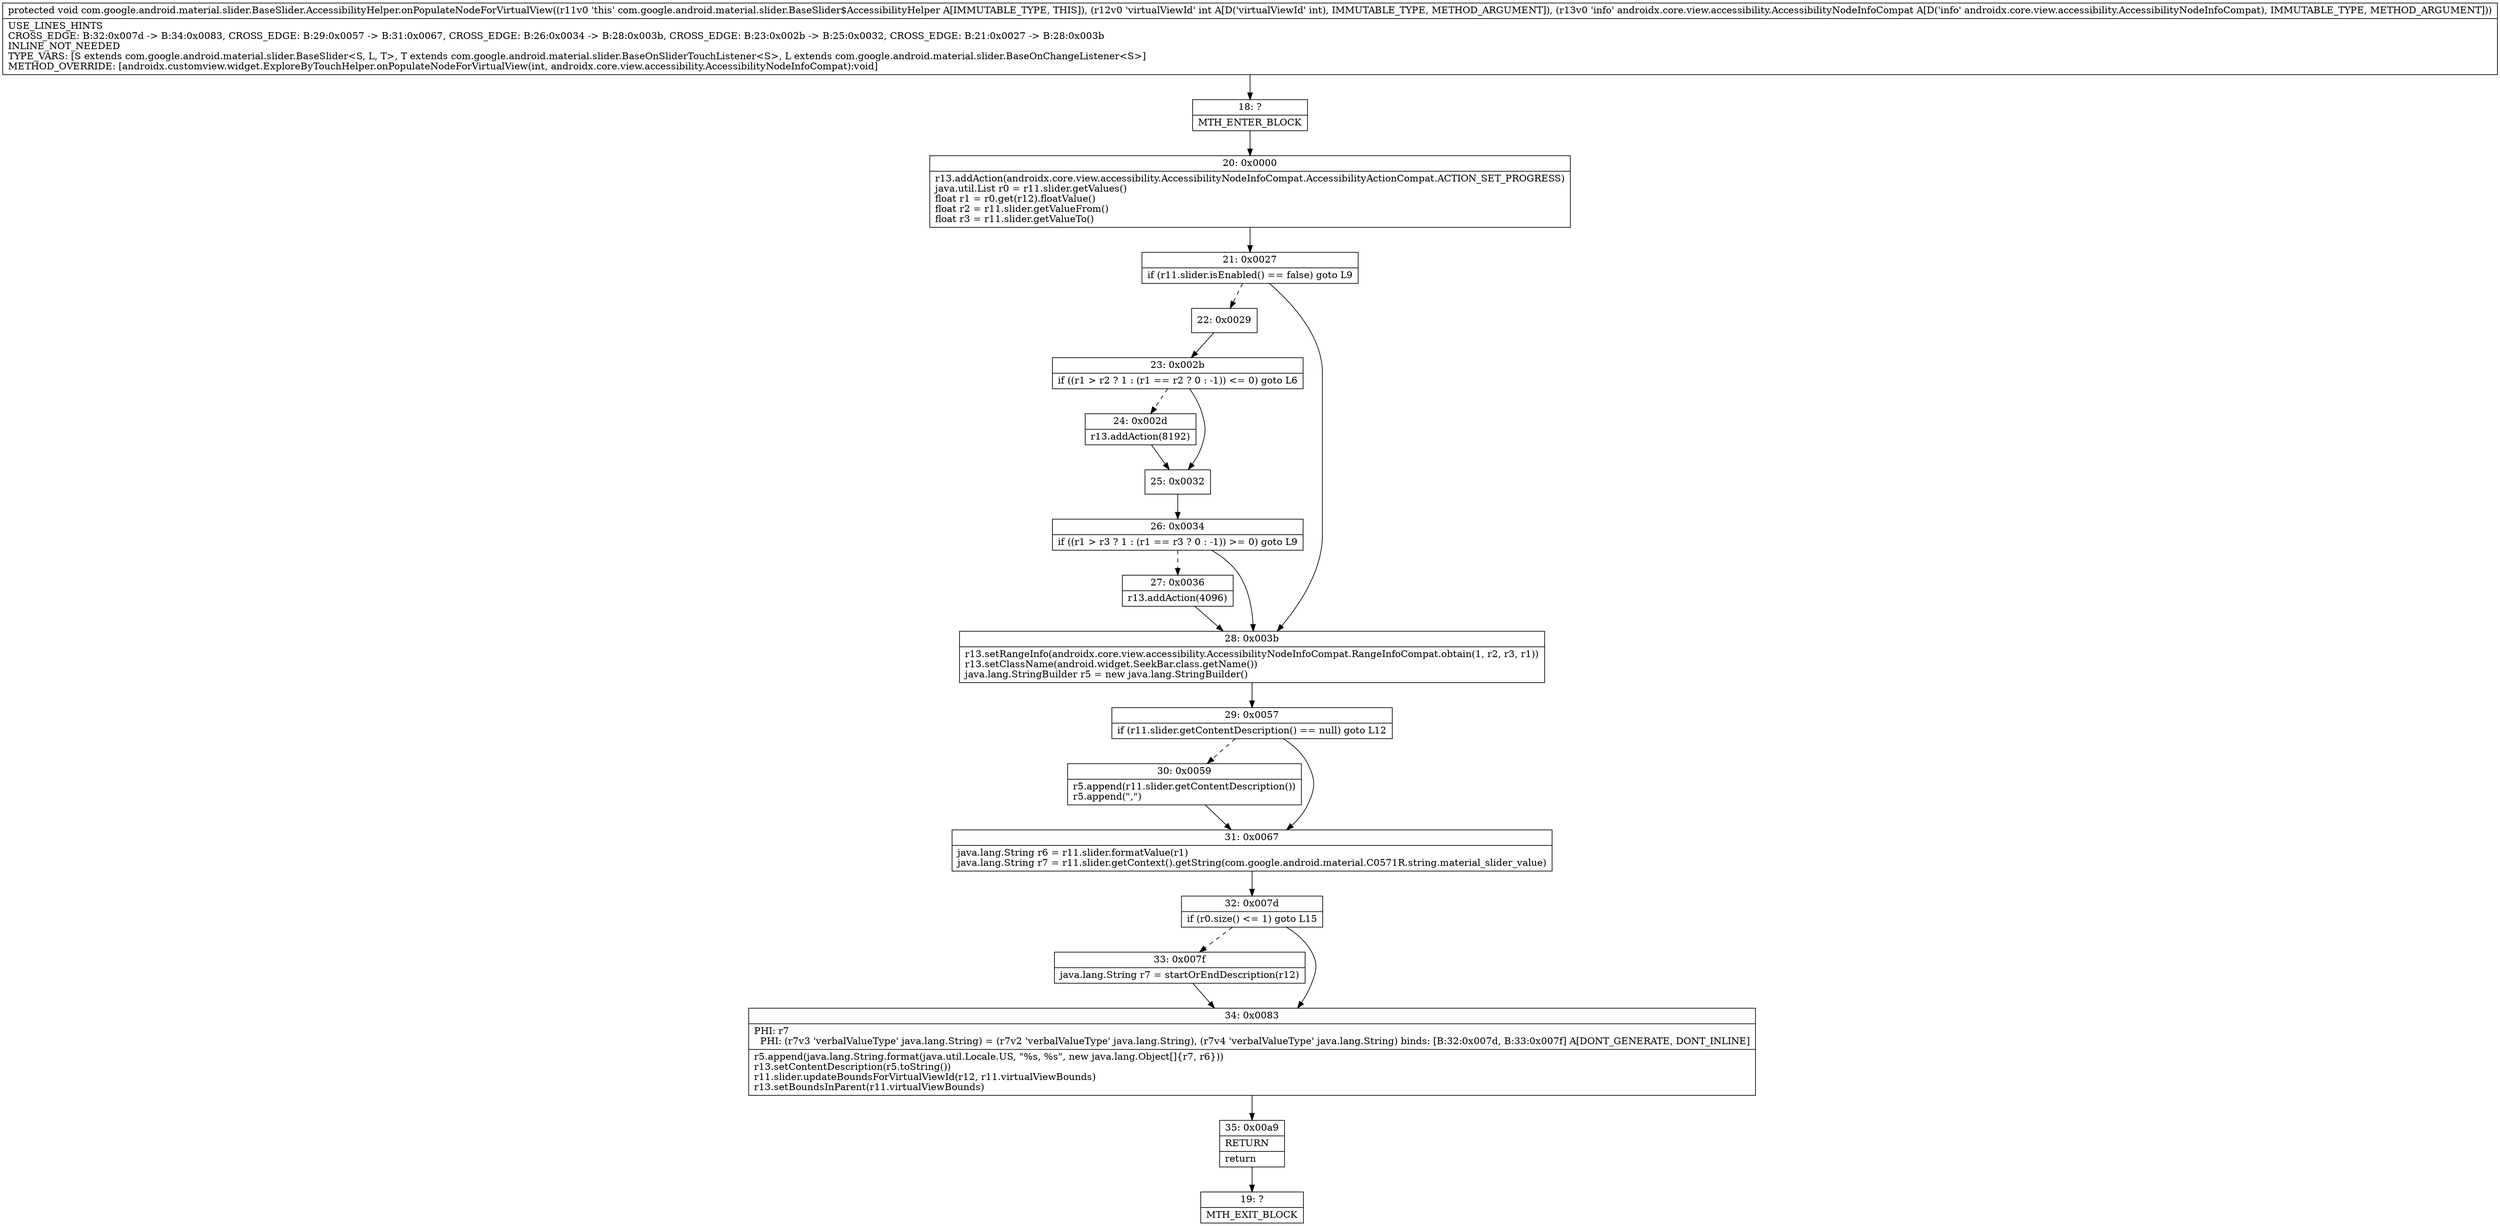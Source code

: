 digraph "CFG forcom.google.android.material.slider.BaseSlider.AccessibilityHelper.onPopulateNodeForVirtualView(ILandroidx\/core\/view\/accessibility\/AccessibilityNodeInfoCompat;)V" {
Node_18 [shape=record,label="{18\:\ ?|MTH_ENTER_BLOCK\l}"];
Node_20 [shape=record,label="{20\:\ 0x0000|r13.addAction(androidx.core.view.accessibility.AccessibilityNodeInfoCompat.AccessibilityActionCompat.ACTION_SET_PROGRESS)\ljava.util.List r0 = r11.slider.getValues()\lfloat r1 = r0.get(r12).floatValue()\lfloat r2 = r11.slider.getValueFrom()\lfloat r3 = r11.slider.getValueTo()\l}"];
Node_21 [shape=record,label="{21\:\ 0x0027|if (r11.slider.isEnabled() == false) goto L9\l}"];
Node_22 [shape=record,label="{22\:\ 0x0029}"];
Node_23 [shape=record,label="{23\:\ 0x002b|if ((r1 \> r2 ? 1 : (r1 == r2 ? 0 : \-1)) \<= 0) goto L6\l}"];
Node_24 [shape=record,label="{24\:\ 0x002d|r13.addAction(8192)\l}"];
Node_25 [shape=record,label="{25\:\ 0x0032}"];
Node_26 [shape=record,label="{26\:\ 0x0034|if ((r1 \> r3 ? 1 : (r1 == r3 ? 0 : \-1)) \>= 0) goto L9\l}"];
Node_27 [shape=record,label="{27\:\ 0x0036|r13.addAction(4096)\l}"];
Node_28 [shape=record,label="{28\:\ 0x003b|r13.setRangeInfo(androidx.core.view.accessibility.AccessibilityNodeInfoCompat.RangeInfoCompat.obtain(1, r2, r3, r1))\lr13.setClassName(android.widget.SeekBar.class.getName())\ljava.lang.StringBuilder r5 = new java.lang.StringBuilder()\l}"];
Node_29 [shape=record,label="{29\:\ 0x0057|if (r11.slider.getContentDescription() == null) goto L12\l}"];
Node_30 [shape=record,label="{30\:\ 0x0059|r5.append(r11.slider.getContentDescription())\lr5.append(\",\")\l}"];
Node_31 [shape=record,label="{31\:\ 0x0067|java.lang.String r6 = r11.slider.formatValue(r1)\ljava.lang.String r7 = r11.slider.getContext().getString(com.google.android.material.C0571R.string.material_slider_value)\l}"];
Node_32 [shape=record,label="{32\:\ 0x007d|if (r0.size() \<= 1) goto L15\l}"];
Node_33 [shape=record,label="{33\:\ 0x007f|java.lang.String r7 = startOrEndDescription(r12)\l}"];
Node_34 [shape=record,label="{34\:\ 0x0083|PHI: r7 \l  PHI: (r7v3 'verbalValueType' java.lang.String) = (r7v2 'verbalValueType' java.lang.String), (r7v4 'verbalValueType' java.lang.String) binds: [B:32:0x007d, B:33:0x007f] A[DONT_GENERATE, DONT_INLINE]\l|r5.append(java.lang.String.format(java.util.Locale.US, \"%s, %s\", new java.lang.Object[]\{r7, r6\}))\lr13.setContentDescription(r5.toString())\lr11.slider.updateBoundsForVirtualViewId(r12, r11.virtualViewBounds)\lr13.setBoundsInParent(r11.virtualViewBounds)\l}"];
Node_35 [shape=record,label="{35\:\ 0x00a9|RETURN\l|return\l}"];
Node_19 [shape=record,label="{19\:\ ?|MTH_EXIT_BLOCK\l}"];
MethodNode[shape=record,label="{protected void com.google.android.material.slider.BaseSlider.AccessibilityHelper.onPopulateNodeForVirtualView((r11v0 'this' com.google.android.material.slider.BaseSlider$AccessibilityHelper A[IMMUTABLE_TYPE, THIS]), (r12v0 'virtualViewId' int A[D('virtualViewId' int), IMMUTABLE_TYPE, METHOD_ARGUMENT]), (r13v0 'info' androidx.core.view.accessibility.AccessibilityNodeInfoCompat A[D('info' androidx.core.view.accessibility.AccessibilityNodeInfoCompat), IMMUTABLE_TYPE, METHOD_ARGUMENT]))  | USE_LINES_HINTS\lCROSS_EDGE: B:32:0x007d \-\> B:34:0x0083, CROSS_EDGE: B:29:0x0057 \-\> B:31:0x0067, CROSS_EDGE: B:26:0x0034 \-\> B:28:0x003b, CROSS_EDGE: B:23:0x002b \-\> B:25:0x0032, CROSS_EDGE: B:21:0x0027 \-\> B:28:0x003b\lINLINE_NOT_NEEDED\lTYPE_VARS: [S extends com.google.android.material.slider.BaseSlider\<S, L, T\>, T extends com.google.android.material.slider.BaseOnSliderTouchListener\<S\>, L extends com.google.android.material.slider.BaseOnChangeListener\<S\>]\lMETHOD_OVERRIDE: [androidx.customview.widget.ExploreByTouchHelper.onPopulateNodeForVirtualView(int, androidx.core.view.accessibility.AccessibilityNodeInfoCompat):void]\l}"];
MethodNode -> Node_18;Node_18 -> Node_20;
Node_20 -> Node_21;
Node_21 -> Node_22[style=dashed];
Node_21 -> Node_28;
Node_22 -> Node_23;
Node_23 -> Node_24[style=dashed];
Node_23 -> Node_25;
Node_24 -> Node_25;
Node_25 -> Node_26;
Node_26 -> Node_27[style=dashed];
Node_26 -> Node_28;
Node_27 -> Node_28;
Node_28 -> Node_29;
Node_29 -> Node_30[style=dashed];
Node_29 -> Node_31;
Node_30 -> Node_31;
Node_31 -> Node_32;
Node_32 -> Node_33[style=dashed];
Node_32 -> Node_34;
Node_33 -> Node_34;
Node_34 -> Node_35;
Node_35 -> Node_19;
}

